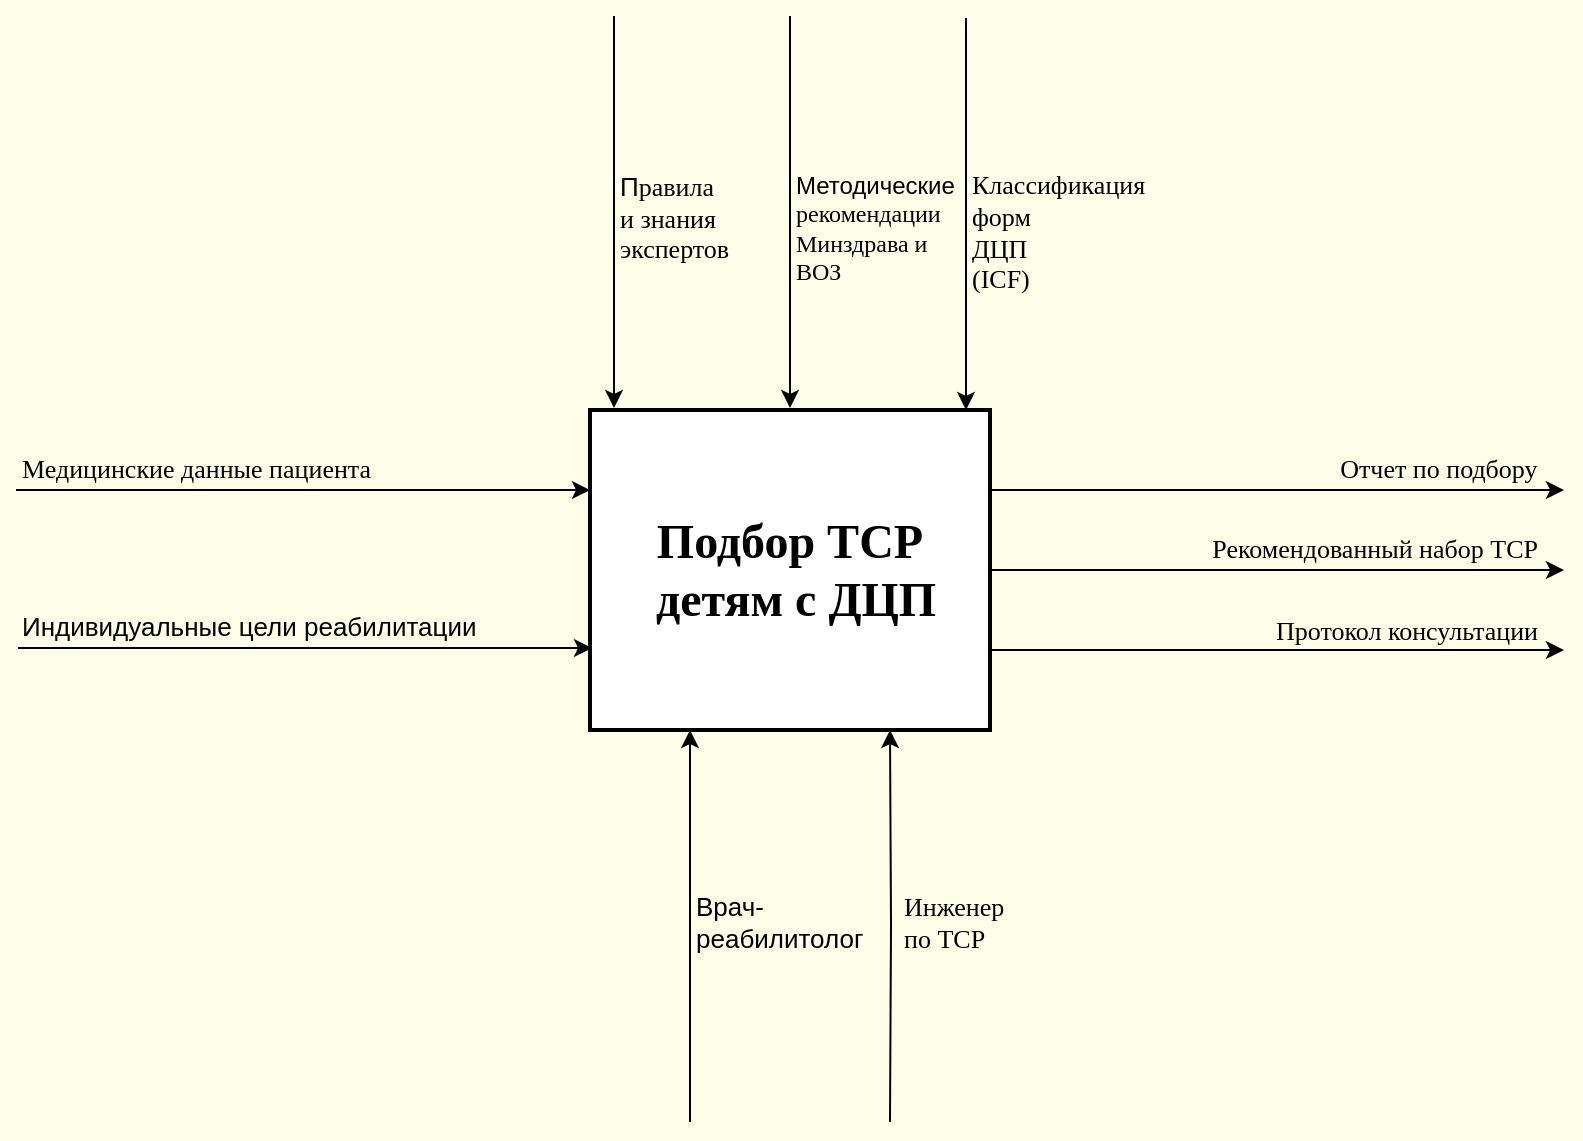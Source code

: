<mxfile border="50" scale="3" compressed="false" locked="false" version="27.1.4">
  <diagram name="Blank" id="YmL12bMKpDGza6XwsDPr">
    <mxGraphModel dx="1331" dy="571" grid="0" gridSize="10" guides="1" tooltips="1" connect="1" arrows="1" fold="1" page="0" pageScale="1" pageWidth="827" pageHeight="1169" background="light-dark(#ffffe9, #121212)" math="1" shadow="0">
      <root>
        <mxCell id="X5NqExCQtvZxIxQ7pmgY-0" />
        <mxCell id="1" parent="X5NqExCQtvZxIxQ7pmgY-0" />
        <mxCell id="MIAvLR50btDMAMFafLu4-5" style="edgeStyle=orthogonalEdgeStyle;rounded=0;orthogonalLoop=1;jettySize=auto;html=1;exitX=1;exitY=0.75;exitDx=0;exitDy=0;" parent="1" source="MIAvLR50btDMAMFafLu4-6" edge="1">
          <mxGeometry relative="1" as="geometry">
            <mxPoint x="770" y="408" as="targetPoint" />
          </mxGeometry>
        </mxCell>
        <mxCell id="y-ezYGlPpoAGG1hy6tS6-12" style="edgeStyle=orthogonalEdgeStyle;rounded=0;orthogonalLoop=1;jettySize=auto;html=1;exitX=0.75;exitY=1;exitDx=0;exitDy=0;entryX=0.75;entryY=1;entryDx=0;entryDy=0;" edge="1" parent="1" target="MIAvLR50btDMAMFafLu4-6">
          <mxGeometry relative="1" as="geometry">
            <mxPoint x="433" y="644" as="sourcePoint" />
          </mxGeometry>
        </mxCell>
        <mxCell id="MIAvLR50btDMAMFafLu4-6" value="Подбор ТСР&lt;div&gt;&amp;nbsp;детям с ДЦП&lt;/div&gt;" style="rounded=0;whiteSpace=wrap;html=1;fontSize=24;fontStyle=1;strokeWidth=2;fontFamily=Times New Roman;" parent="1" vertex="1">
          <mxGeometry x="283" y="288" width="200" height="160" as="geometry" />
        </mxCell>
        <mxCell id="MIAvLR50btDMAMFafLu4-21" value="&lt;span&gt;Отчет по подбору&amp;nbsp;&lt;/span&gt;" style="text;html=1;align=right;verticalAlign=middle;whiteSpace=wrap;rounded=0;fontSize=13;fontFamily=Times New Roman;" parent="1" vertex="1">
          <mxGeometry x="522" y="307" width="240" height="20" as="geometry" />
        </mxCell>
        <mxCell id="MIAvLR50btDMAMFafLu4-22" value="&lt;span style=&quot;&quot;&gt;Рекомендованный набор ТСР&lt;/span&gt;" style="text;html=1;align=right;verticalAlign=middle;whiteSpace=wrap;rounded=0;fontSize=13;fontFamily=Times New Roman;" parent="1" vertex="1">
          <mxGeometry x="519" y="347" width="240" height="20" as="geometry" />
        </mxCell>
        <mxCell id="MIAvLR50btDMAMFafLu4-23" value="&lt;span&gt;Протокол консультации&lt;/span&gt;" style="text;html=1;align=right;verticalAlign=middle;whiteSpace=wrap;rounded=0;fontSize=13;fontFamily=Times New Roman;" parent="1" vertex="1">
          <mxGeometry x="519" y="388" width="240" height="20" as="geometry" />
        </mxCell>
        <mxCell id="y-ezYGlPpoAGG1hy6tS6-4" style="edgeStyle=orthogonalEdgeStyle;rounded=0;orthogonalLoop=1;jettySize=auto;html=1;exitX=1;exitY=0.75;exitDx=0;exitDy=0;" edge="1" parent="1">
          <mxGeometry relative="1" as="geometry">
            <mxPoint x="284" y="407" as="targetPoint" />
            <mxPoint x="-3" y="407" as="sourcePoint" />
          </mxGeometry>
        </mxCell>
        <mxCell id="y-ezYGlPpoAGG1hy6tS6-5" style="edgeStyle=orthogonalEdgeStyle;rounded=0;orthogonalLoop=1;jettySize=auto;html=1;exitX=1;exitY=0.75;exitDx=0;exitDy=0;" edge="1" parent="1">
          <mxGeometry relative="1" as="geometry">
            <mxPoint x="770" y="368" as="targetPoint" />
            <mxPoint x="483" y="368" as="sourcePoint" />
          </mxGeometry>
        </mxCell>
        <mxCell id="y-ezYGlPpoAGG1hy6tS6-6" style="edgeStyle=orthogonalEdgeStyle;rounded=0;orthogonalLoop=1;jettySize=auto;html=1;exitX=1;exitY=0.75;exitDx=0;exitDy=0;" edge="1" parent="1">
          <mxGeometry relative="1" as="geometry">
            <mxPoint x="283" y="328" as="targetPoint" />
            <mxPoint x="-4" y="328" as="sourcePoint" />
          </mxGeometry>
        </mxCell>
        <mxCell id="y-ezYGlPpoAGG1hy6tS6-7" value="&lt;font&gt;Медицинские данные&amp;nbsp;&lt;/font&gt;&lt;span style=&quot;color: light-dark(rgb(0, 0, 0), rgb(255, 255, 255)); background-color: transparent;&quot;&gt;пациента&lt;/span&gt;" style="text;html=1;align=left;verticalAlign=middle;whiteSpace=wrap;rounded=0;fontSize=13;fontFamily=Times New Roman;" vertex="1" parent="1">
          <mxGeometry x="-3" y="307" width="240" height="20" as="geometry" />
        </mxCell>
        <mxCell id="y-ezYGlPpoAGG1hy6tS6-8" value="&lt;span style=&quot;font-family: Helvetica; text-align: center;&quot;&gt;Индивидуальные цели реабилитации&lt;/span&gt;" style="text;html=1;align=left;verticalAlign=middle;whiteSpace=wrap;rounded=0;fontSize=13;fontFamily=Times New Roman;" vertex="1" parent="1">
          <mxGeometry x="-3" y="386" width="240" height="20" as="geometry" />
        </mxCell>
        <mxCell id="y-ezYGlPpoAGG1hy6tS6-10" style="edgeStyle=orthogonalEdgeStyle;rounded=0;orthogonalLoop=1;jettySize=auto;html=1;exitX=1;exitY=0.75;exitDx=0;exitDy=0;" edge="1" parent="1">
          <mxGeometry relative="1" as="geometry">
            <mxPoint x="770" y="328" as="targetPoint" />
            <mxPoint x="483" y="328" as="sourcePoint" />
          </mxGeometry>
        </mxCell>
        <mxCell id="y-ezYGlPpoAGG1hy6tS6-13" value="&lt;span&gt;Инженер&lt;/span&gt;&lt;div&gt;&lt;span&gt;по ТСР&lt;/span&gt;&lt;/div&gt;" style="text;html=1;align=left;verticalAlign=middle;whiteSpace=wrap;rounded=0;fontFamily=Times New Roman;fontSize=13;" vertex="1" parent="1">
          <mxGeometry x="438" y="529" width="118" height="30" as="geometry" />
        </mxCell>
        <mxCell id="y-ezYGlPpoAGG1hy6tS6-14" style="edgeStyle=orthogonalEdgeStyle;rounded=0;orthogonalLoop=1;jettySize=auto;html=1;exitX=0.75;exitY=1;exitDx=0;exitDy=0;entryX=0.75;entryY=1;entryDx=0;entryDy=0;" edge="1" parent="1">
          <mxGeometry relative="1" as="geometry">
            <mxPoint x="333" y="448" as="targetPoint" />
            <mxPoint x="333" y="644" as="sourcePoint" />
          </mxGeometry>
        </mxCell>
        <mxCell id="y-ezYGlPpoAGG1hy6tS6-16" value="&lt;span style=&quot;font-family: Helvetica; text-align: center;&quot;&gt;Врач-реабилитолог&lt;/span&gt;" style="text;html=1;align=left;verticalAlign=middle;whiteSpace=wrap;rounded=0;fontFamily=Times New Roman;fontSize=13;" vertex="1" parent="1">
          <mxGeometry x="334" y="529" width="118" height="30" as="geometry" />
        </mxCell>
        <mxCell id="y-ezYGlPpoAGG1hy6tS6-18" style="edgeStyle=orthogonalEdgeStyle;rounded=0;orthogonalLoop=1;jettySize=auto;html=1;exitX=0.75;exitY=1;exitDx=0;exitDy=0;entryX=0.75;entryY=1;entryDx=0;entryDy=0;" edge="1" parent="1">
          <mxGeometry relative="1" as="geometry">
            <mxPoint x="471" y="288" as="targetPoint" />
            <mxPoint x="471" y="92" as="sourcePoint" />
          </mxGeometry>
        </mxCell>
        <mxCell id="y-ezYGlPpoAGG1hy6tS6-19" style="edgeStyle=orthogonalEdgeStyle;rounded=0;orthogonalLoop=1;jettySize=auto;html=1;exitX=0.75;exitY=1;exitDx=0;exitDy=0;entryX=0.75;entryY=1;entryDx=0;entryDy=0;" edge="1" parent="1">
          <mxGeometry relative="1" as="geometry">
            <mxPoint x="295" y="287" as="targetPoint" />
            <mxPoint x="295" y="91" as="sourcePoint" />
          </mxGeometry>
        </mxCell>
        <mxCell id="y-ezYGlPpoAGG1hy6tS6-20" style="edgeStyle=orthogonalEdgeStyle;rounded=0;orthogonalLoop=1;jettySize=auto;html=1;exitX=0.75;exitY=1;exitDx=0;exitDy=0;entryX=0.75;entryY=1;entryDx=0;entryDy=0;" edge="1" parent="1">
          <mxGeometry relative="1" as="geometry">
            <mxPoint x="383" y="287" as="targetPoint" />
            <mxPoint x="383" y="91" as="sourcePoint" />
          </mxGeometry>
        </mxCell>
        <mxCell id="y-ezYGlPpoAGG1hy6tS6-21" value="&lt;span style=&quot;font-family: Helvetica; text-align: center;&quot;&gt;П&lt;/span&gt;&lt;span style=&quot;color: light-dark(rgb(0, 0, 0), rgb(255, 255, 255)); background-color: transparent; font-family: Times;&quot;&gt;равила&lt;/span&gt;&lt;div&gt;&lt;span style=&quot;color: light-dark(rgb(0, 0, 0), rgb(255, 255, 255)); background-color: transparent; font-family: Times;&quot;&gt;и&amp;nbsp;&lt;/span&gt;&lt;span style=&quot;background-color: transparent; color: light-dark(rgb(0, 0, 0), rgb(255, 255, 255)); font-family: Times;&quot;&gt;знания&lt;/span&gt;&lt;div&gt;&lt;span style=&quot;color: light-dark(rgb(0, 0, 0), rgb(255, 255, 255)); background-color: transparent; font-family: Times;&quot;&gt;экспертов&lt;/span&gt;&lt;/div&gt;&lt;/div&gt;" style="text;html=1;align=left;verticalAlign=middle;whiteSpace=wrap;rounded=0;fontFamily=Times New Roman;fontSize=13;" vertex="1" parent="1">
          <mxGeometry x="296" y="165" width="56" height="54" as="geometry" />
        </mxCell>
        <mxCell id="y-ezYGlPpoAGG1hy6tS6-23" value="&lt;span style=&quot;font-family: Times;&quot;&gt;Классификация форм&lt;/span&gt;&lt;div&gt;&lt;span style=&quot;font-family: Times;&quot;&gt;ДЦП&lt;/span&gt;&lt;/div&gt;&lt;div&gt;&lt;span style=&quot;font-family: Times;&quot;&gt;(ICF)&lt;/span&gt;&lt;/div&gt;" style="text;html=1;align=left;verticalAlign=middle;whiteSpace=wrap;rounded=0;fontFamily=Times New Roman;fontSize=13;" vertex="1" parent="1">
          <mxGeometry x="472" y="162" width="91" height="73" as="geometry" />
        </mxCell>
        <mxCell id="y-ezYGlPpoAGG1hy6tS6-24" value="&lt;span style=&quot;font-family: Helvetica;&quot;&gt;Методические&amp;nbsp;&lt;/span&gt;&lt;div style=&quot;font-family: Helvetica;&quot;&gt;&lt;span style=&quot;font-family: Times; background-color: transparent; color: light-dark(rgb(0, 0, 0), rgb(255, 255, 255));&quot;&gt;рекомендации Минздрава и ВОЗ&lt;/span&gt;&lt;/div&gt;" style="text;html=1;align=left;verticalAlign=middle;whiteSpace=wrap;rounded=0;fontFamily=Times New Roman;fontSize=12;" vertex="1" parent="1">
          <mxGeometry x="384" y="170" width="56" height="54" as="geometry" />
        </mxCell>
      </root>
    </mxGraphModel>
  </diagram>
</mxfile>
